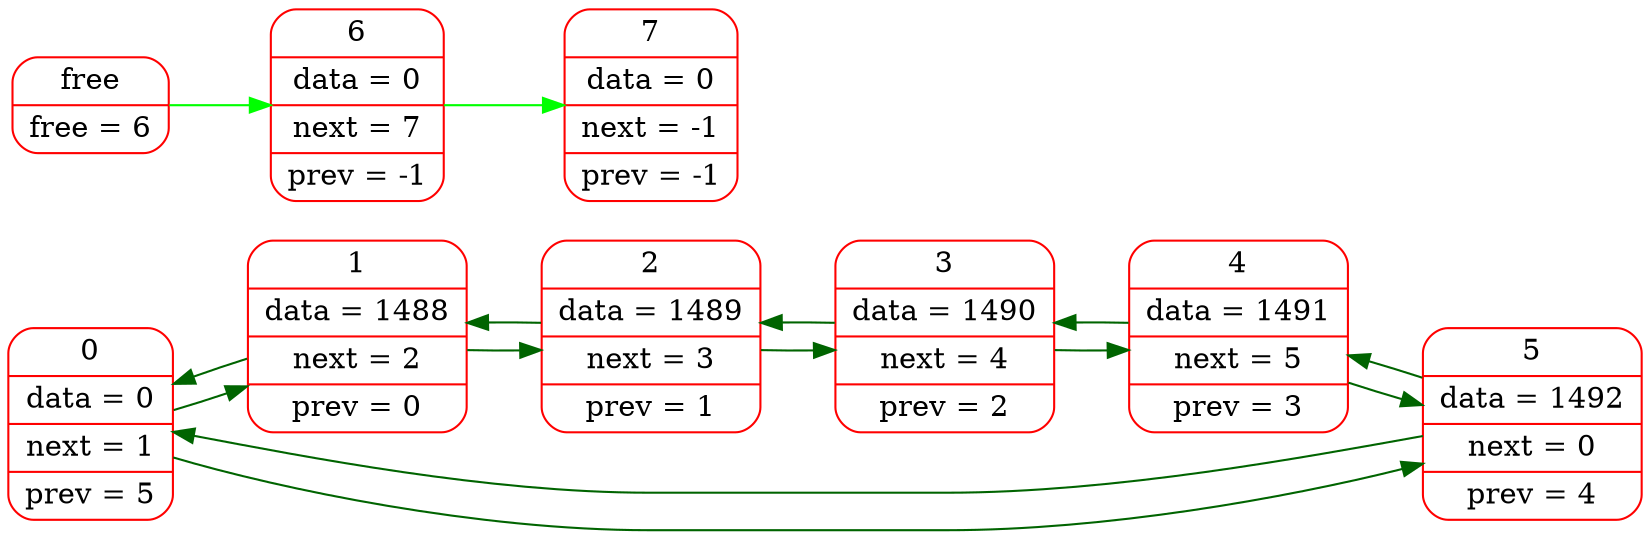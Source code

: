 digraph G{
rankdir=LR;
node[color="red",fontsize=14];
elem0[shape="Mrecord", label="0 | data = 0 | next = 1 | prev = 5"];
elem1[shape="Mrecord", label="1 | data = 1488 | next = 2 | prev = 0"];
elem2[shape="Mrecord", label="2 | data = 1489 | next = 3 | prev = 1"];
elem3[shape="Mrecord", label="3 | data = 1490 | next = 4 | prev = 2"];
elem4[shape="Mrecord", label="4 | data = 1491 | next = 5 | prev = 3"];
elem5[shape="Mrecord", label="5 | data = 1492 | next = 0 | prev = 4"];
edge[color="darkgreen",fontsize=12, penwidth=1];
elem0->elem1->elem2->elem3->elem4->elem5->elem0;
edge[color="darkgreen",fontsize=12, penwidth=1];
elem0->elem5->elem4->elem3->elem2->elem1->elem0;
free[shape="Mrecord", label="free | free = 6"];
free_elem6[shape="Mrecord", label="6 | data = 0 | next = 7 | prev = -1"];
free_elem7[shape="Mrecord", label="7 | data = 0 | next = -1 | prev = -1"];
edge[color="green",fontsize=12, penwidth=1];
free->free_elem6->free_elem7;
}
